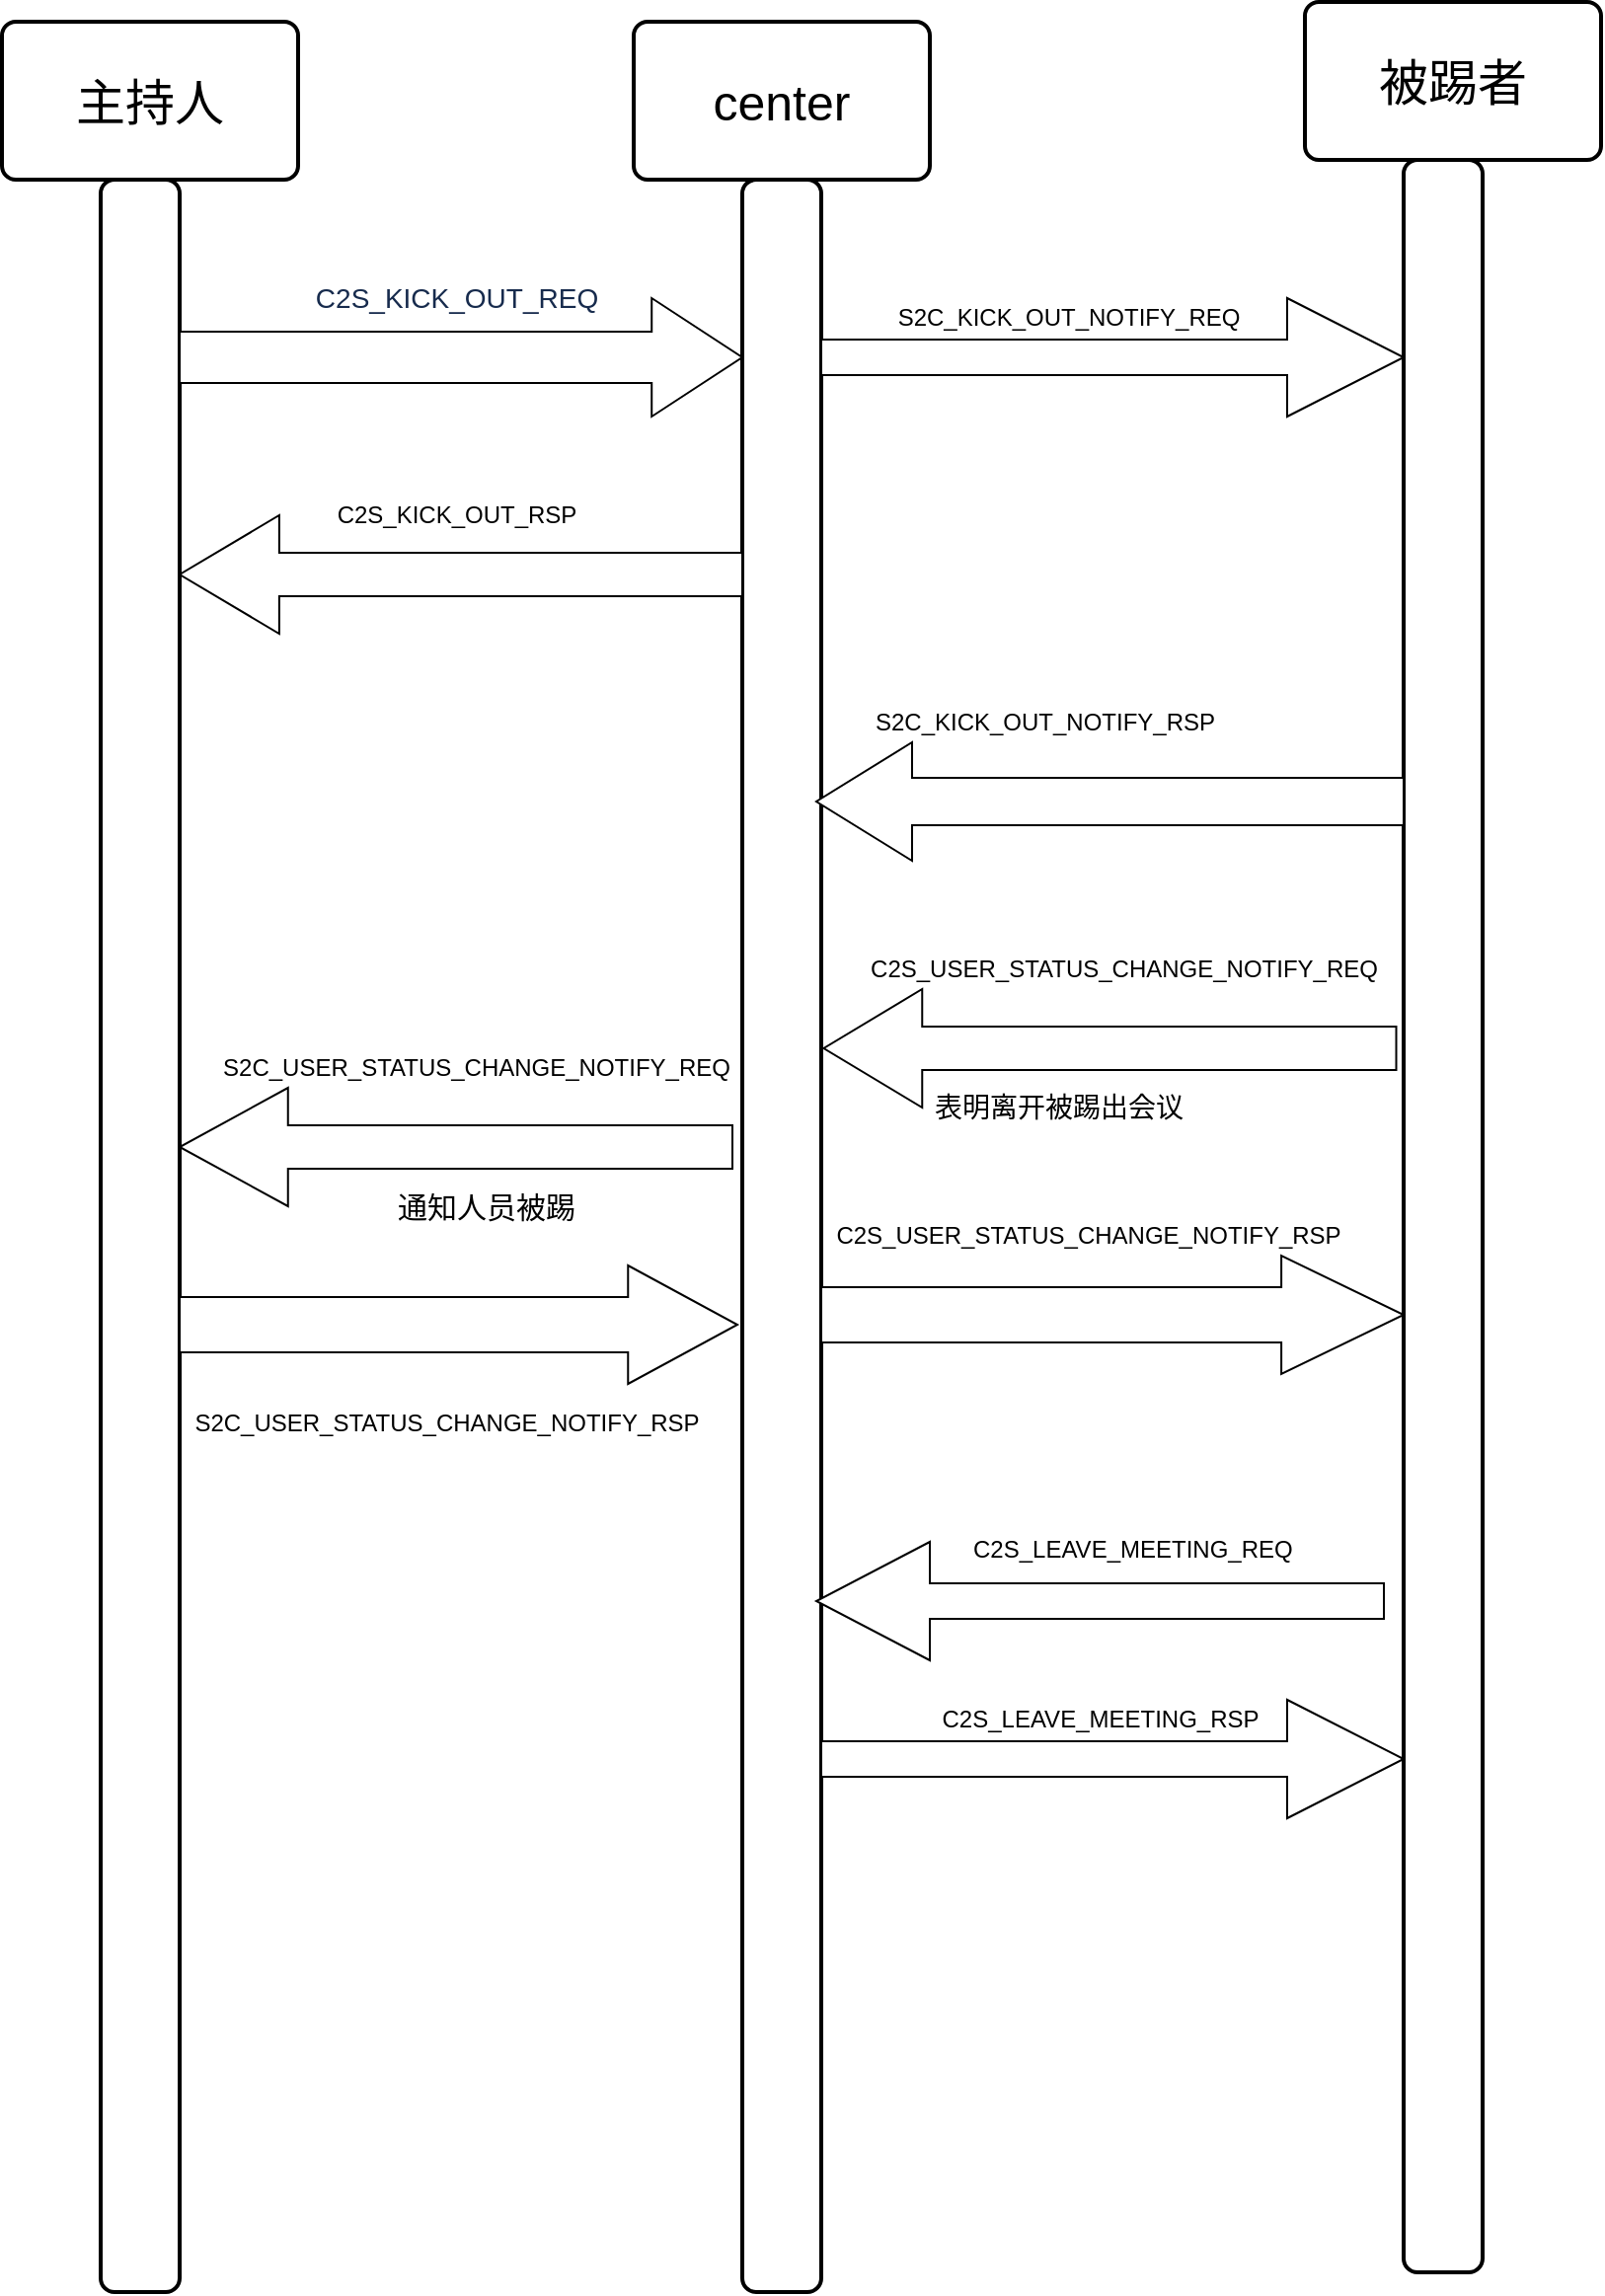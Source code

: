 <mxfile version="14.6.10" type="github">
  <diagram name="Page-1" id="74e2e168-ea6b-b213-b513-2b3c1d86103e">
    <mxGraphModel dx="1702" dy="980" grid="1" gridSize="10" guides="1" tooltips="1" connect="1" arrows="1" fold="1" page="1" pageScale="1" pageWidth="1100" pageHeight="850" background="#ffffff" math="0" shadow="0">
      <root>
        <mxCell id="0" />
        <mxCell id="1" parent="0" />
        <mxCell id="uP8rVLf1fiAK4IHr6_rX-1" value="&lt;font style=&quot;font-size: 25px&quot;&gt;主持人&lt;/font&gt;" style="rounded=1;whiteSpace=wrap;html=1;absoluteArcSize=1;arcSize=14;strokeWidth=2;" vertex="1" parent="1">
          <mxGeometry x="100" y="60" width="150" height="80" as="geometry" />
        </mxCell>
        <mxCell id="uP8rVLf1fiAK4IHr6_rX-2" value="&lt;font style=&quot;font-size: 25px&quot;&gt;center&lt;/font&gt;" style="rounded=1;whiteSpace=wrap;html=1;absoluteArcSize=1;arcSize=14;strokeWidth=2;" vertex="1" parent="1">
          <mxGeometry x="420" y="60" width="150" height="80" as="geometry" />
        </mxCell>
        <mxCell id="uP8rVLf1fiAK4IHr6_rX-3" value="&lt;font style=&quot;font-size: 25px&quot;&gt;被踢者&lt;/font&gt;" style="rounded=1;whiteSpace=wrap;html=1;absoluteArcSize=1;arcSize=14;strokeWidth=2;" vertex="1" parent="1">
          <mxGeometry x="760" y="50" width="150" height="80" as="geometry" />
        </mxCell>
        <mxCell id="uP8rVLf1fiAK4IHr6_rX-5" value="" style="rounded=1;whiteSpace=wrap;html=1;absoluteArcSize=1;arcSize=14;strokeWidth=2;direction=south;" vertex="1" parent="1">
          <mxGeometry x="150" y="140" width="40" height="1070" as="geometry" />
        </mxCell>
        <mxCell id="uP8rVLf1fiAK4IHr6_rX-6" value="" style="shape=singleArrow;whiteSpace=wrap;html=1;arrowWidth=0.433;arrowSize=0.161;" vertex="1" parent="1">
          <mxGeometry x="190" y="200" width="285" height="60" as="geometry" />
        </mxCell>
        <mxCell id="uP8rVLf1fiAK4IHr6_rX-7" value="" style="rounded=1;whiteSpace=wrap;html=1;absoluteArcSize=1;arcSize=14;strokeWidth=2;direction=south;" vertex="1" parent="1">
          <mxGeometry x="475" y="140" width="40" height="1070" as="geometry" />
        </mxCell>
        <mxCell id="uP8rVLf1fiAK4IHr6_rX-8" value="" style="rounded=1;whiteSpace=wrap;html=1;absoluteArcSize=1;arcSize=14;strokeWidth=2;direction=south;" vertex="1" parent="1">
          <mxGeometry x="810" y="130" width="40" height="1070" as="geometry" />
        </mxCell>
        <mxCell id="uP8rVLf1fiAK4IHr6_rX-9" value="&lt;span style=&quot;color: rgb(23 , 43 , 77) ; font-family: , , &amp;#34;segoe ui&amp;#34; , &amp;#34;roboto&amp;#34; , &amp;#34;oxygen&amp;#34; , &amp;#34;ubuntu&amp;#34; , &amp;#34;fira sans&amp;#34; , &amp;#34;droid sans&amp;#34; , &amp;#34;helvetica neue&amp;#34; , sans-serif ; font-size: 14px ; text-align: left ; background-color: rgb(255 , 255 , 255)&quot;&gt;C2S_KICK_OUT_REQ&lt;/span&gt;" style="text;html=1;align=center;verticalAlign=middle;resizable=0;points=[];autosize=1;strokeColor=none;" vertex="1" parent="1">
          <mxGeometry x="250" y="190" width="160" height="20" as="geometry" />
        </mxCell>
        <mxCell id="uP8rVLf1fiAK4IHr6_rX-14" value="" style="shape=singleArrow;direction=west;whiteSpace=wrap;html=1;arrowWidth=0.367;arrowSize=0.177;" vertex="1" parent="1">
          <mxGeometry x="190" y="310" width="285" height="60" as="geometry" />
        </mxCell>
        <mxCell id="uP8rVLf1fiAK4IHr6_rX-15" value="C2S_KICK_OUT_RSP" style="text;html=1;align=center;verticalAlign=middle;resizable=0;points=[];autosize=1;strokeColor=none;" vertex="1" parent="1">
          <mxGeometry x="260" y="300" width="140" height="20" as="geometry" />
        </mxCell>
        <mxCell id="uP8rVLf1fiAK4IHr6_rX-16" value="" style="shape=singleArrow;whiteSpace=wrap;html=1;" vertex="1" parent="1">
          <mxGeometry x="515" y="200" width="295" height="60" as="geometry" />
        </mxCell>
        <mxCell id="uP8rVLf1fiAK4IHr6_rX-17" value="S2C_KICK_OUT_NOTIFY_REQ" style="text;html=1;align=center;verticalAlign=middle;resizable=0;points=[];autosize=1;strokeColor=none;" vertex="1" parent="1">
          <mxGeometry x="545" y="200" width="190" height="20" as="geometry" />
        </mxCell>
        <mxCell id="uP8rVLf1fiAK4IHr6_rX-22" value="" style="shape=singleArrow;direction=west;whiteSpace=wrap;html=1;arrowWidth=0.4;arrowSize=0.163;" vertex="1" parent="1">
          <mxGeometry x="512.5" y="425" width="297.5" height="60" as="geometry" />
        </mxCell>
        <mxCell id="uP8rVLf1fiAK4IHr6_rX-23" value="S2C_KICK_OUT_NOTIFY_RSP" style="text;html=1;align=center;verticalAlign=middle;resizable=0;points=[];autosize=1;strokeColor=none;" vertex="1" parent="1">
          <mxGeometry x="532.5" y="405" width="190" height="20" as="geometry" />
        </mxCell>
        <mxCell id="uP8rVLf1fiAK4IHr6_rX-25" value="" style="shape=singleArrow;direction=west;whiteSpace=wrap;html=1;arrowWidth=0.367;arrowSize=0.172;" vertex="1" parent="1">
          <mxGeometry x="516.25" y="550" width="290" height="60" as="geometry" />
        </mxCell>
        <mxCell id="uP8rVLf1fiAK4IHr6_rX-26" value="C2S_USER_STATUS_CHANGE_NOTIFY_REQ" style="text;html=1;align=center;verticalAlign=middle;resizable=0;points=[];autosize=1;strokeColor=none;" vertex="1" parent="1">
          <mxGeometry x="532.5" y="530" width="270" height="20" as="geometry" />
        </mxCell>
        <mxCell id="uP8rVLf1fiAK4IHr6_rX-28" value="C2S_USER_STATUS_CHANGE_NOTIFY_RSP" style="text;html=1;align=center;verticalAlign=middle;resizable=0;points=[];autosize=1;strokeColor=none;" vertex="1" parent="1">
          <mxGeometry x="515" y="665" width="270" height="20" as="geometry" />
        </mxCell>
        <mxCell id="uP8rVLf1fiAK4IHr6_rX-29" value="" style="shape=singleArrow;direction=west;whiteSpace=wrap;html=1;arrowWidth=0.367;arrowSize=0.196;" vertex="1" parent="1">
          <mxGeometry x="190" y="600" width="280" height="60" as="geometry" />
        </mxCell>
        <mxCell id="uP8rVLf1fiAK4IHr6_rX-30" value="S2C_USER_STATUS_CHANGE_NOTIFY_REQ" style="text;html=1;align=center;verticalAlign=middle;resizable=0;points=[];autosize=1;strokeColor=none;" vertex="1" parent="1">
          <mxGeometry x="205" y="580" width="270" height="20" as="geometry" />
        </mxCell>
        <mxCell id="uP8rVLf1fiAK4IHr6_rX-31" value="&lt;font style=&quot;font-size: 15px&quot;&gt;通知人员被踢&lt;/font&gt;" style="text;html=1;align=center;verticalAlign=middle;resizable=0;points=[];autosize=1;strokeColor=none;" vertex="1" parent="1">
          <mxGeometry x="290" y="650" width="110" height="20" as="geometry" />
        </mxCell>
        <mxCell id="uP8rVLf1fiAK4IHr6_rX-32" value="" style="shape=singleArrow;whiteSpace=wrap;html=1;arrowWidth=0.467;arrowSize=0.196;" vertex="1" parent="1">
          <mxGeometry x="190" y="690" width="282.5" height="60" as="geometry" />
        </mxCell>
        <mxCell id="uP8rVLf1fiAK4IHr6_rX-33" value="S2C_USER_STATUS_CHANGE_NOTIFY_RSP" style="text;html=1;align=center;verticalAlign=middle;resizable=0;points=[];autosize=1;strokeColor=none;" vertex="1" parent="1">
          <mxGeometry x="190" y="760" width="270" height="20" as="geometry" />
        </mxCell>
        <mxCell id="uP8rVLf1fiAK4IHr6_rX-34" value="&lt;font style=&quot;font-size: 14px&quot;&gt;表明离开被踢出会议&lt;/font&gt;" style="text;html=1;align=center;verticalAlign=middle;resizable=0;points=[];autosize=1;strokeColor=none;" vertex="1" parent="1">
          <mxGeometry x="565" y="600" width="140" height="20" as="geometry" />
        </mxCell>
        <mxCell id="uP8rVLf1fiAK4IHr6_rX-35" value="&lt;div style=&quot;text-align: center&quot;&gt;&lt;span&gt;&lt;font face=&quot;helvetica&quot;&gt;C2S_LEAVE_MEETING_REQ&lt;/font&gt;&lt;/span&gt;&lt;/div&gt;" style="text;whiteSpace=wrap;html=1;" vertex="1" parent="1">
          <mxGeometry x="590" y="820" width="280" height="30" as="geometry" />
        </mxCell>
        <mxCell id="uP8rVLf1fiAK4IHr6_rX-36" value="" style="shape=singleArrow;direction=west;whiteSpace=wrap;html=1;" vertex="1" parent="1">
          <mxGeometry x="512.5" y="830" width="287.5" height="60" as="geometry" />
        </mxCell>
        <mxCell id="uP8rVLf1fiAK4IHr6_rX-37" value="" style="shape=singleArrow;whiteSpace=wrap;html=1;arrowWidth=0.467;arrowSize=0.21;" vertex="1" parent="1">
          <mxGeometry x="515" y="685" width="295" height="60" as="geometry" />
        </mxCell>
        <mxCell id="uP8rVLf1fiAK4IHr6_rX-38" value="" style="shape=singleArrow;whiteSpace=wrap;html=1;" vertex="1" parent="1">
          <mxGeometry x="515" y="910" width="295" height="60" as="geometry" />
        </mxCell>
        <mxCell id="uP8rVLf1fiAK4IHr6_rX-41" value="C2S_LEAVE_MEETING_RSP" style="text;html=1;align=center;verticalAlign=middle;resizable=0;points=[];autosize=1;strokeColor=none;" vertex="1" parent="1">
          <mxGeometry x="566.25" y="910" width="180" height="20" as="geometry" />
        </mxCell>
      </root>
    </mxGraphModel>
  </diagram>
</mxfile>
